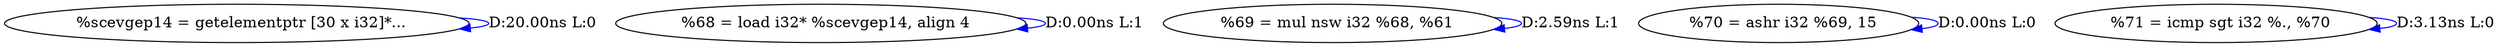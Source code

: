 digraph {
Node0x3155e20[label="  %scevgep14 = getelementptr [30 x i32]*..."];
Node0x3155e20 -> Node0x3155e20[label="D:20.00ns L:0",color=blue];
Node0x3155f40[label="  %68 = load i32* %scevgep14, align 4"];
Node0x3155f40 -> Node0x3155f40[label="D:0.00ns L:1",color=blue];
Node0x3157030[label="  %69 = mul nsw i32 %68, %61"];
Node0x3157030 -> Node0x3157030[label="D:2.59ns L:1",color=blue];
Node0x3157150[label="  %70 = ashr i32 %69, 15"];
Node0x3157150 -> Node0x3157150[label="D:0.00ns L:0",color=blue];
Node0x3157230[label="  %71 = icmp sgt i32 %., %70"];
Node0x3157230 -> Node0x3157230[label="D:3.13ns L:0",color=blue];
}
